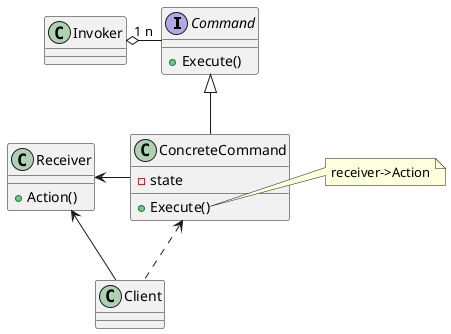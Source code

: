 @startuml Command

interface Command {
    {method} +Execute()
}

class ConcreteCommand {
    {method} +Execute()
    {field} -state
}

Command <|-- ConcreteCommand

class Invoker
Invoker "1" o- "n" Command

class Receiver {
    {method} +Action()
}

Receiver <- ConcreteCommand

note right of ConcreteCommand::Execute
receiver->Action
end note

class Client
Receiver <-- Client 
ConcreteCommand <.. Client 

@enduml